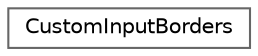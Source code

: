 digraph "Graphical Class Hierarchy"
{
 // LATEX_PDF_SIZE
  bgcolor="transparent";
  edge [fontname=Helvetica,fontsize=10,labelfontname=Helvetica,labelfontsize=10];
  node [fontname=Helvetica,fontsize=10,shape=box,height=0.2,width=0.4];
  rankdir="LR";
  Node0 [id="Node000000",label="CustomInputBorders",height=0.2,width=0.4,color="grey40", fillcolor="white", style="filled",URL="$class_custom_input_borders.html",tooltip=" "];
}
